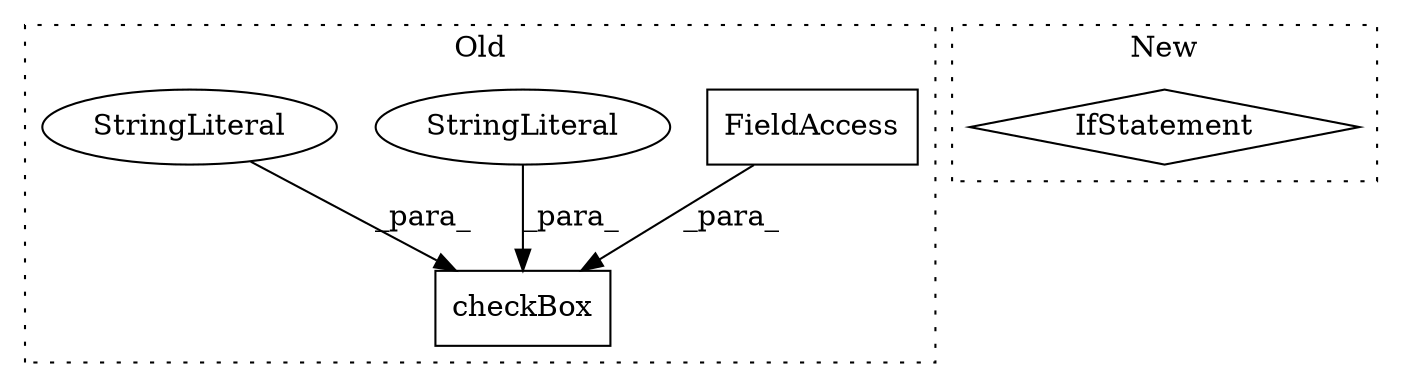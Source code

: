 digraph G {
subgraph cluster0 {
1 [label="checkBox" a="32" s="1570,1655" l="9,1" shape="box"];
3 [label="FieldAccess" a="22" s="1636" l="19" shape="box"];
4 [label="StringLiteral" a="45" s="1609" l="26" shape="ellipse"];
5 [label="StringLiteral" a="45" s="1590" l="18" shape="ellipse"];
label = "Old";
style="dotted";
}
subgraph cluster1 {
2 [label="IfStatement" a="25" s="2704,2717" l="4,2" shape="diamond"];
label = "New";
style="dotted";
}
3 -> 1 [label="_para_"];
4 -> 1 [label="_para_"];
5 -> 1 [label="_para_"];
}